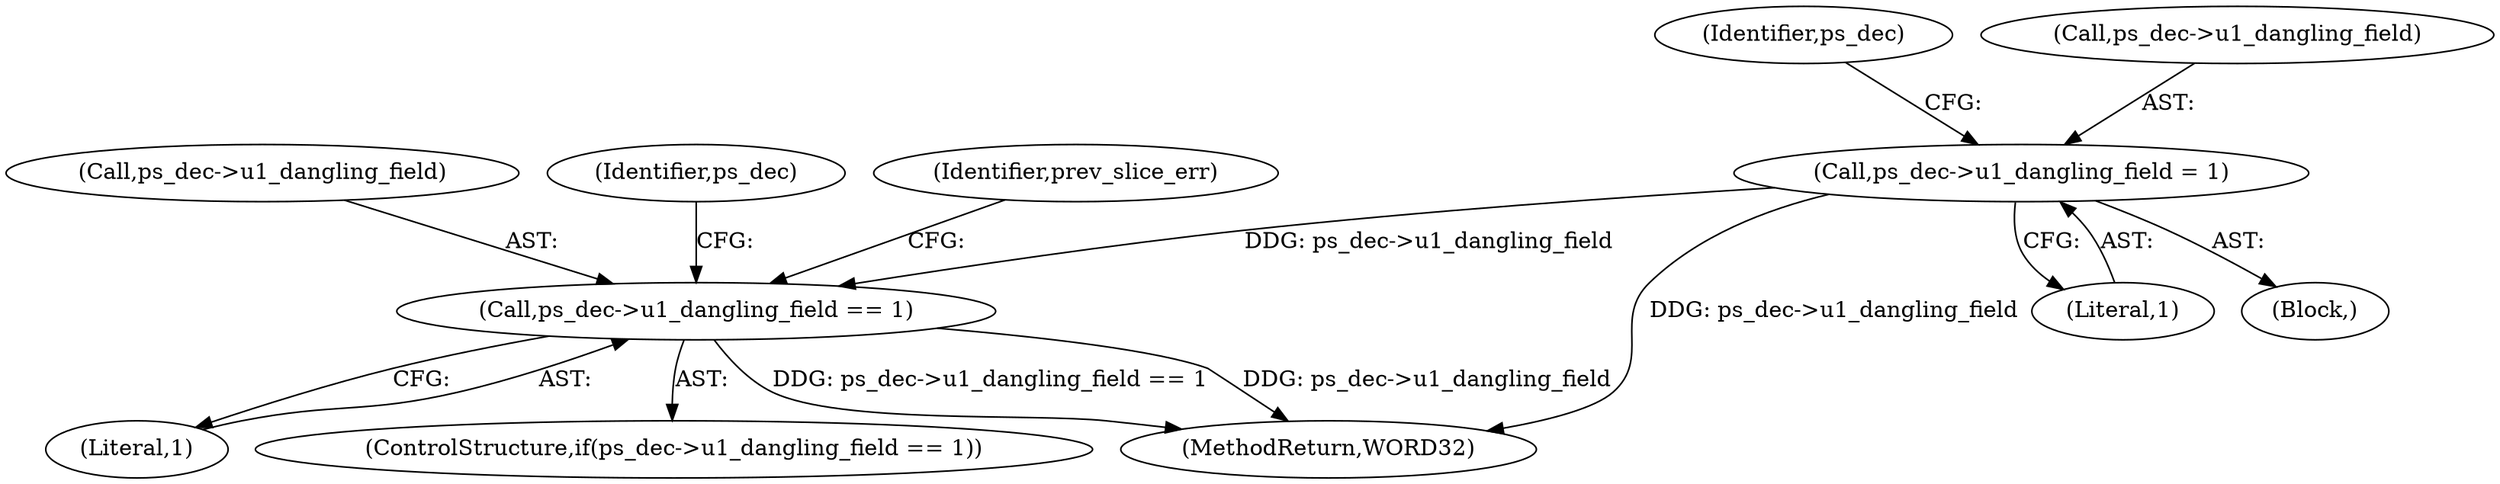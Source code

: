 digraph "0_Android_494561291a503840f385fbcd11d9bc5f4dc502b8_2@pointer" {
"1001190" [label="(Call,ps_dec->u1_dangling_field == 1)"];
"1000963" [label="(Call,ps_dec->u1_dangling_field = 1)"];
"1001194" [label="(Literal,1)"];
"1001189" [label="(ControlStructure,if(ps_dec->u1_dangling_field == 1))"];
"1000967" [label="(Literal,1)"];
"1000962" [label="(Block,)"];
"1001191" [label="(Call,ps_dec->u1_dangling_field)"];
"1000963" [label="(Call,ps_dec->u1_dangling_field = 1)"];
"1000970" [label="(Identifier,ps_dec)"];
"1001190" [label="(Call,ps_dec->u1_dangling_field == 1)"];
"1001198" [label="(Identifier,ps_dec)"];
"1000964" [label="(Call,ps_dec->u1_dangling_field)"];
"1002619" [label="(MethodReturn,WORD32)"];
"1001224" [label="(Identifier,prev_slice_err)"];
"1001190" -> "1001189"  [label="AST: "];
"1001190" -> "1001194"  [label="CFG: "];
"1001191" -> "1001190"  [label="AST: "];
"1001194" -> "1001190"  [label="AST: "];
"1001198" -> "1001190"  [label="CFG: "];
"1001224" -> "1001190"  [label="CFG: "];
"1001190" -> "1002619"  [label="DDG: ps_dec->u1_dangling_field == 1"];
"1001190" -> "1002619"  [label="DDG: ps_dec->u1_dangling_field"];
"1000963" -> "1001190"  [label="DDG: ps_dec->u1_dangling_field"];
"1000963" -> "1000962"  [label="AST: "];
"1000963" -> "1000967"  [label="CFG: "];
"1000964" -> "1000963"  [label="AST: "];
"1000967" -> "1000963"  [label="AST: "];
"1000970" -> "1000963"  [label="CFG: "];
"1000963" -> "1002619"  [label="DDG: ps_dec->u1_dangling_field"];
}
